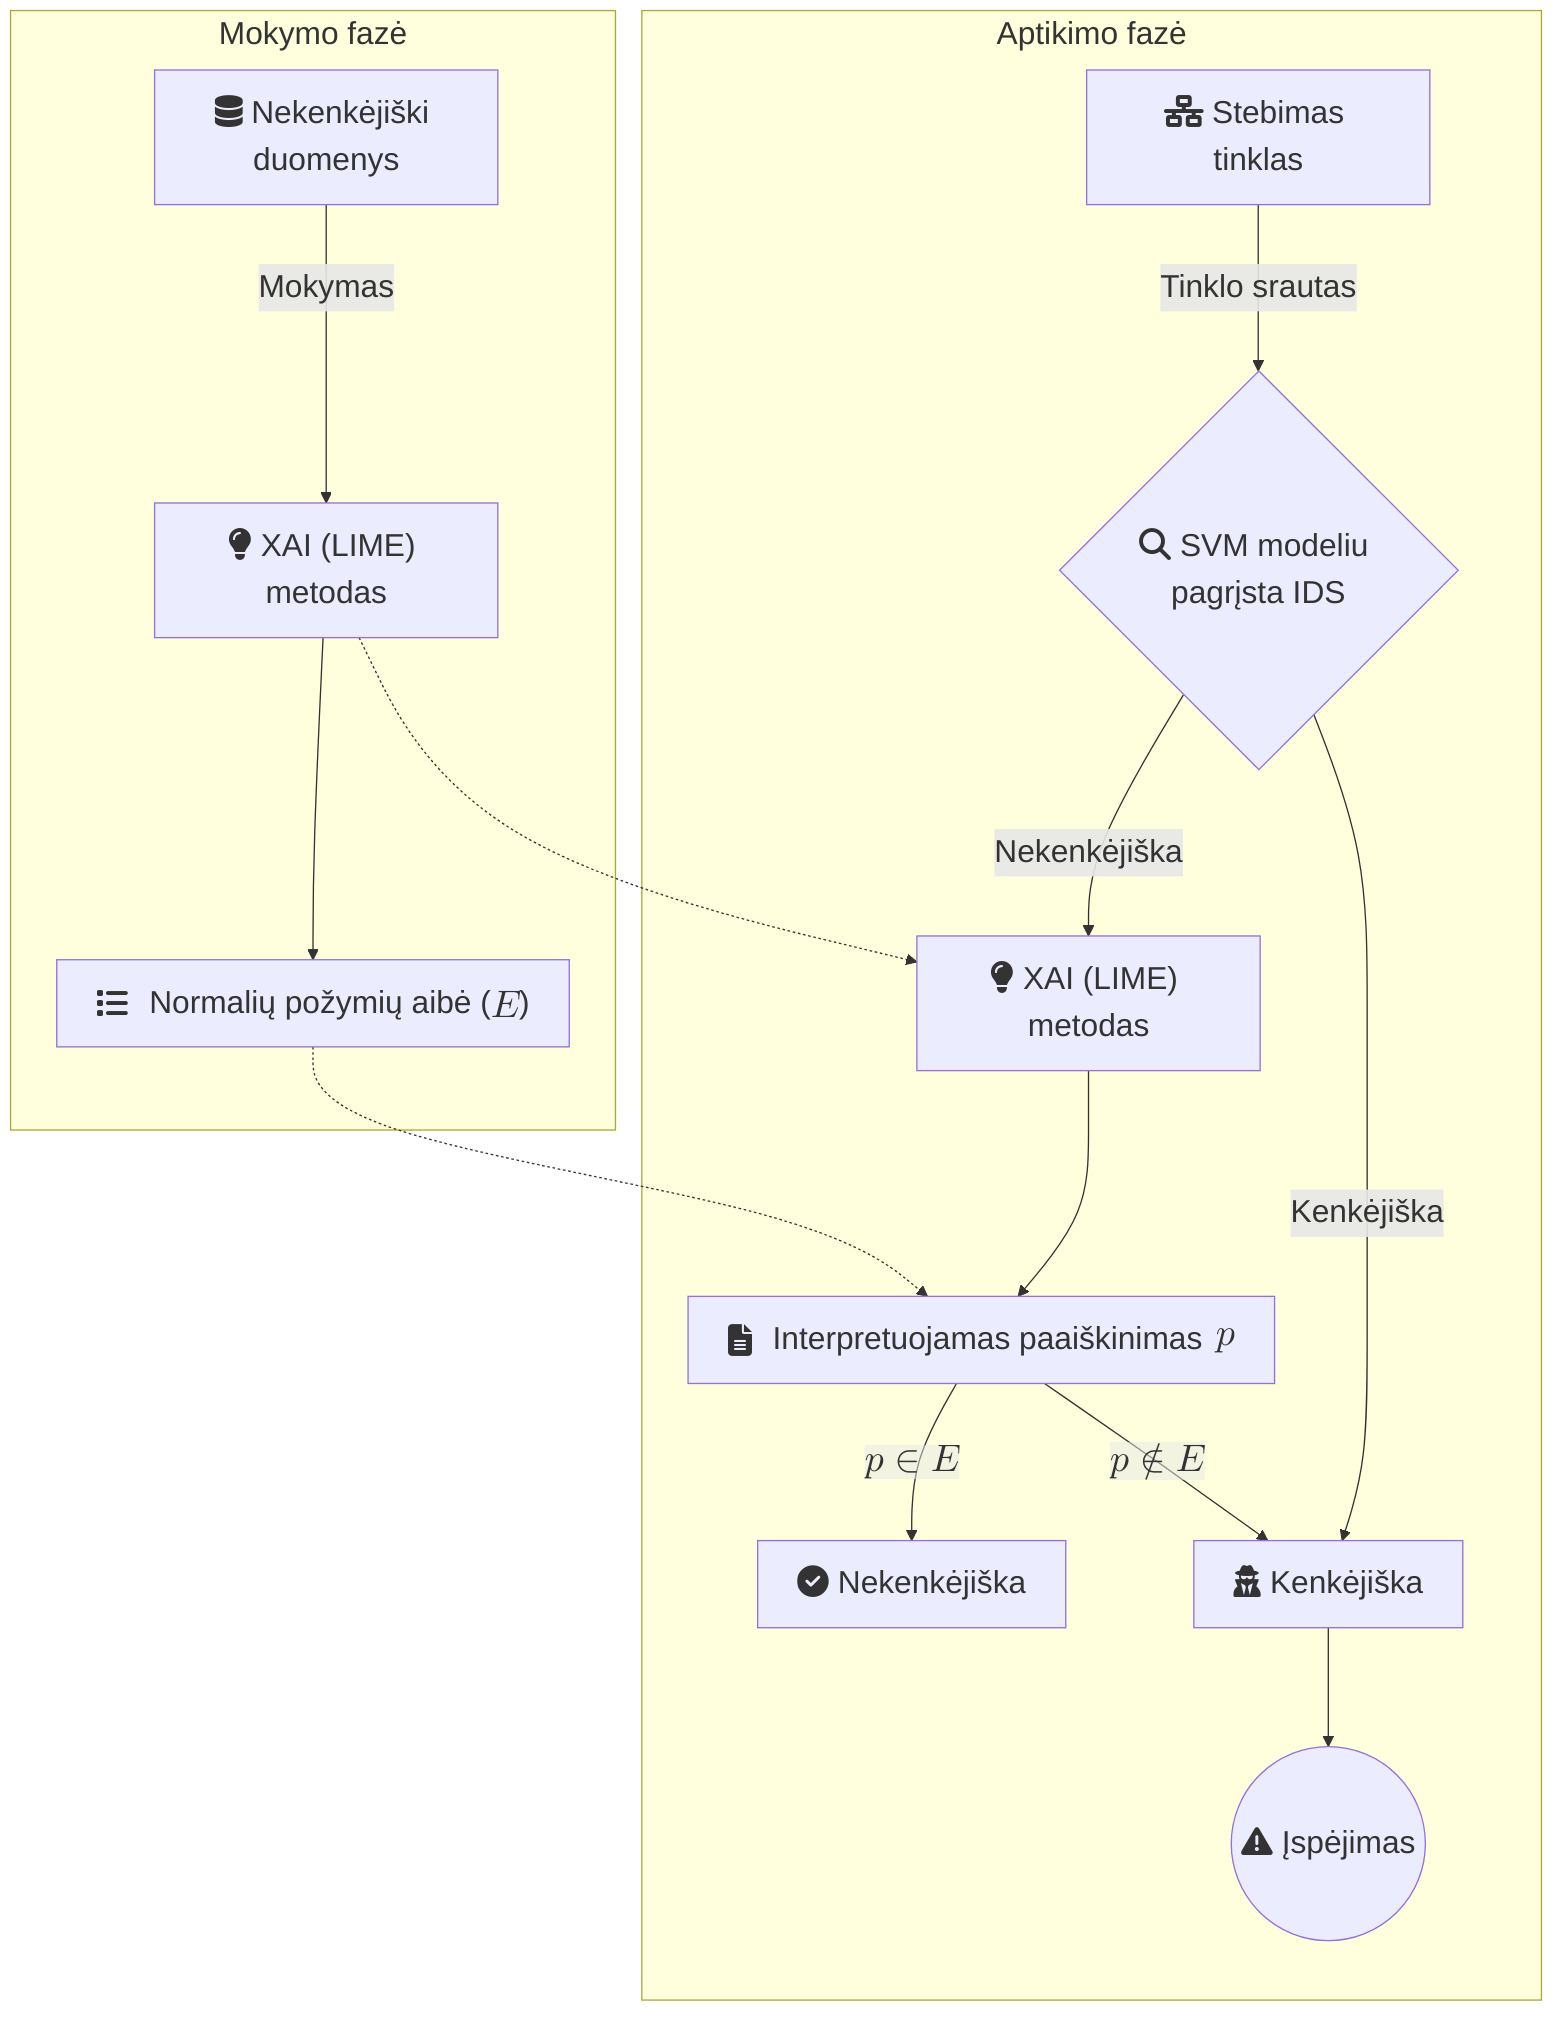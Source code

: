---
config:
    themeVariables:
        fontSize: 24px
    flowchart:
        rankSpacing: 90
---
graph TD
    subgraph Mokymo fazė
        A[<i class='fa fa-database'></i> Nekenkėjiški duomenys] -- Mokymas --> C["<i class='fa fa-lightbulb'></i> XAI (LIME) metodas"];
        C --> D["<i style='margin-right: 1rem' class='fa fa-list'></i>Normalių požymių aibė ($$E$$)"];
    end

    subgraph Aptikimo fazė
        E[<i class='fa fa-network-wired'></i> Stebimas tinklas] -- Tinklo srautas --> F{<i class='fa fa-search'></i> SVM modeliu pagrįsta IDS};
        F -- Nekenkėjiška --> G["<i class='fa fa-lightbulb'></i> XAI (LIME) metodas"];
        G --> H[<i style='margin-right: 1rem;' class='fa fa-file-alt'></i> Interpretuojamas paaiškinimas $$\;p$$];
        H -- "$$p \in E$$" --> HN[<i class='fa fa-check-circle'></i> Nekenkėjiška];
        F -- Kenkėjiška --> L[<i class='fa fa-user-secret'></i> Kenkėjiška];
        H -- "$$p \not \in E$$" --> L;
        L --> I((<i class='fa fa-exclamation-triangle'></i> Įspėjimas));
    end

    C -.-> G; 
    D -.-> H;
